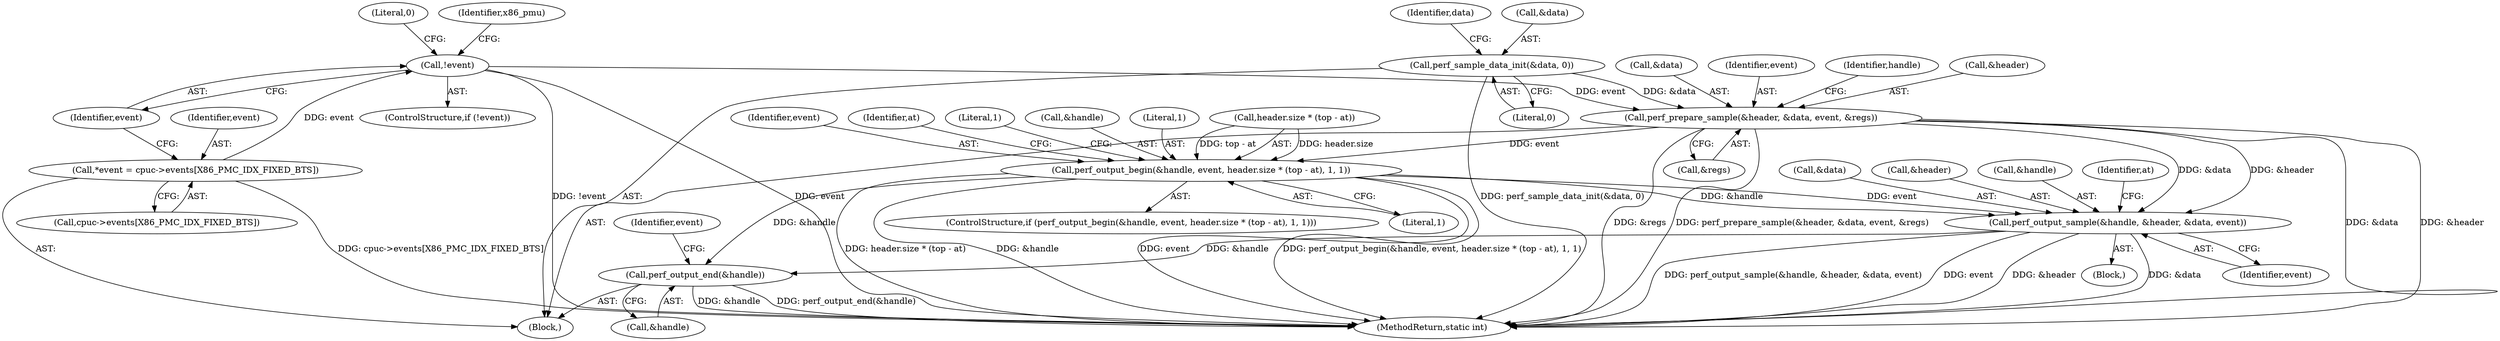 digraph "1_linux_a8b0ca17b80e92faab46ee7179ba9e99ccb61233_48@pointer" {
"1000193" [label="(Call,perf_prepare_sample(&header, &data, event, &regs))"];
"1000175" [label="(Call,perf_sample_data_init(&data, 0))"];
"1000133" [label="(Call,!event)"];
"1000119" [label="(Call,*event = cpuc->events[X86_PMC_IDX_FIXED_BTS])"];
"1000202" [label="(Call,perf_output_begin(&handle, event, header.size * (top - at), 1, 1))"];
"1000238" [label="(Call,perf_output_sample(&handle, &header, &data, event))"];
"1000246" [label="(Call,perf_output_end(&handle))"];
"1000175" [label="(Call,perf_sample_data_init(&data, 0))"];
"1000178" [label="(Literal,0)"];
"1000181" [label="(Identifier,data)"];
"1000193" [label="(Call,perf_prepare_sample(&header, &data, event, &regs))"];
"1000136" [label="(Literal,0)"];
"1000245" [label="(Identifier,event)"];
"1000243" [label="(Call,&data)"];
"1000196" [label="(Call,&data)"];
"1000203" [label="(Call,&handle)"];
"1000104" [label="(Block,)"];
"1000213" [label="(Literal,1)"];
"1000201" [label="(ControlStructure,if (perf_output_begin(&handle, event, header.size * (top - at), 1, 1)))"];
"1000121" [label="(Call,cpuc->events[X86_PMC_IDX_FIXED_BTS])"];
"1000202" [label="(Call,perf_output_begin(&handle, event, header.size * (top - at), 1, 1))"];
"1000119" [label="(Call,*event = cpuc->events[X86_PMC_IDX_FIXED_BTS])"];
"1000246" [label="(Call,perf_output_end(&handle))"];
"1000198" [label="(Identifier,event)"];
"1000206" [label="(Call,header.size * (top - at))"];
"1000120" [label="(Identifier,event)"];
"1000262" [label="(MethodReturn,static int)"];
"1000176" [label="(Call,&data)"];
"1000223" [label="(Block,)"];
"1000241" [label="(Call,&header)"];
"1000252" [label="(Identifier,event)"];
"1000214" [label="(Literal,1)"];
"1000205" [label="(Identifier,event)"];
"1000219" [label="(Identifier,at)"];
"1000199" [label="(Call,&regs)"];
"1000247" [label="(Call,&handle)"];
"1000132" [label="(ControlStructure,if (!event))"];
"1000140" [label="(Identifier,x86_pmu)"];
"1000239" [label="(Call,&handle)"];
"1000133" [label="(Call,!event)"];
"1000204" [label="(Identifier,handle)"];
"1000222" [label="(Identifier,at)"];
"1000134" [label="(Identifier,event)"];
"1000238" [label="(Call,perf_output_sample(&handle, &header, &data, event))"];
"1000194" [label="(Call,&header)"];
"1000216" [label="(Literal,1)"];
"1000193" -> "1000104"  [label="AST: "];
"1000193" -> "1000199"  [label="CFG: "];
"1000194" -> "1000193"  [label="AST: "];
"1000196" -> "1000193"  [label="AST: "];
"1000198" -> "1000193"  [label="AST: "];
"1000199" -> "1000193"  [label="AST: "];
"1000204" -> "1000193"  [label="CFG: "];
"1000193" -> "1000262"  [label="DDG: &header"];
"1000193" -> "1000262"  [label="DDG: &regs"];
"1000193" -> "1000262"  [label="DDG: perf_prepare_sample(&header, &data, event, &regs)"];
"1000193" -> "1000262"  [label="DDG: &data"];
"1000175" -> "1000193"  [label="DDG: &data"];
"1000133" -> "1000193"  [label="DDG: event"];
"1000193" -> "1000202"  [label="DDG: event"];
"1000193" -> "1000238"  [label="DDG: &header"];
"1000193" -> "1000238"  [label="DDG: &data"];
"1000175" -> "1000104"  [label="AST: "];
"1000175" -> "1000178"  [label="CFG: "];
"1000176" -> "1000175"  [label="AST: "];
"1000178" -> "1000175"  [label="AST: "];
"1000181" -> "1000175"  [label="CFG: "];
"1000175" -> "1000262"  [label="DDG: perf_sample_data_init(&data, 0)"];
"1000133" -> "1000132"  [label="AST: "];
"1000133" -> "1000134"  [label="CFG: "];
"1000134" -> "1000133"  [label="AST: "];
"1000136" -> "1000133"  [label="CFG: "];
"1000140" -> "1000133"  [label="CFG: "];
"1000133" -> "1000262"  [label="DDG: event"];
"1000133" -> "1000262"  [label="DDG: !event"];
"1000119" -> "1000133"  [label="DDG: event"];
"1000119" -> "1000104"  [label="AST: "];
"1000119" -> "1000121"  [label="CFG: "];
"1000120" -> "1000119"  [label="AST: "];
"1000121" -> "1000119"  [label="AST: "];
"1000134" -> "1000119"  [label="CFG: "];
"1000119" -> "1000262"  [label="DDG: cpuc->events[X86_PMC_IDX_FIXED_BTS]"];
"1000202" -> "1000201"  [label="AST: "];
"1000202" -> "1000214"  [label="CFG: "];
"1000203" -> "1000202"  [label="AST: "];
"1000205" -> "1000202"  [label="AST: "];
"1000206" -> "1000202"  [label="AST: "];
"1000213" -> "1000202"  [label="AST: "];
"1000214" -> "1000202"  [label="AST: "];
"1000216" -> "1000202"  [label="CFG: "];
"1000219" -> "1000202"  [label="CFG: "];
"1000202" -> "1000262"  [label="DDG: header.size * (top - at)"];
"1000202" -> "1000262"  [label="DDG: &handle"];
"1000202" -> "1000262"  [label="DDG: event"];
"1000202" -> "1000262"  [label="DDG: perf_output_begin(&handle, event, header.size * (top - at), 1, 1)"];
"1000206" -> "1000202"  [label="DDG: header.size"];
"1000206" -> "1000202"  [label="DDG: top - at"];
"1000202" -> "1000238"  [label="DDG: &handle"];
"1000202" -> "1000238"  [label="DDG: event"];
"1000202" -> "1000246"  [label="DDG: &handle"];
"1000238" -> "1000223"  [label="AST: "];
"1000238" -> "1000245"  [label="CFG: "];
"1000239" -> "1000238"  [label="AST: "];
"1000241" -> "1000238"  [label="AST: "];
"1000243" -> "1000238"  [label="AST: "];
"1000245" -> "1000238"  [label="AST: "];
"1000222" -> "1000238"  [label="CFG: "];
"1000238" -> "1000262"  [label="DDG: perf_output_sample(&handle, &header, &data, event)"];
"1000238" -> "1000262"  [label="DDG: event"];
"1000238" -> "1000262"  [label="DDG: &header"];
"1000238" -> "1000262"  [label="DDG: &data"];
"1000238" -> "1000246"  [label="DDG: &handle"];
"1000246" -> "1000104"  [label="AST: "];
"1000246" -> "1000247"  [label="CFG: "];
"1000247" -> "1000246"  [label="AST: "];
"1000252" -> "1000246"  [label="CFG: "];
"1000246" -> "1000262"  [label="DDG: perf_output_end(&handle)"];
"1000246" -> "1000262"  [label="DDG: &handle"];
}
